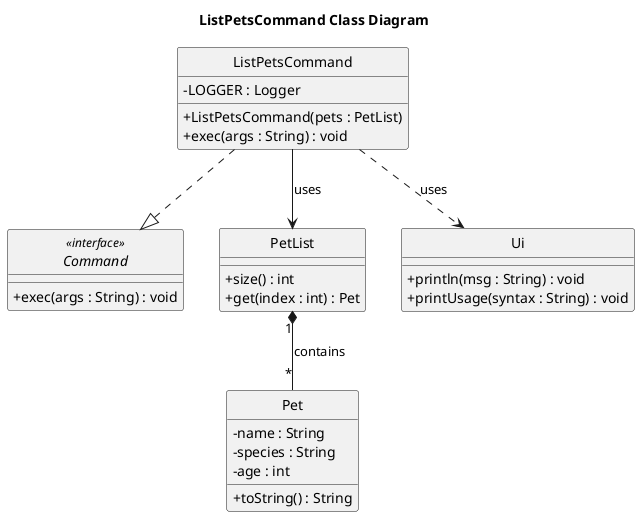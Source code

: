 @startuml
skinparam classAttributeIconSize 0
title ListPetsCommand Class Diagram
hide circle

interface Command <<interface>>{
  +exec(args : String) : void
}

class ListPetsCommand {
  -LOGGER : Logger
  +ListPetsCommand(pets : PetList)
  +exec(args : String) : void
}

class PetList {
  +size() : int
  +get(index : int) : Pet
}

class Pet {
  -name : String
  -species : String
  -age : int
  +toString() : String
}

ListPetsCommand ..|> Command
ListPetsCommand --> PetList : uses
PetList "1" *-- "*" Pet : contains
class Ui {
  +println(msg : String) : void
  +printUsage(syntax : String) : void
}
ListPetsCommand ..> Ui : uses
@enduml